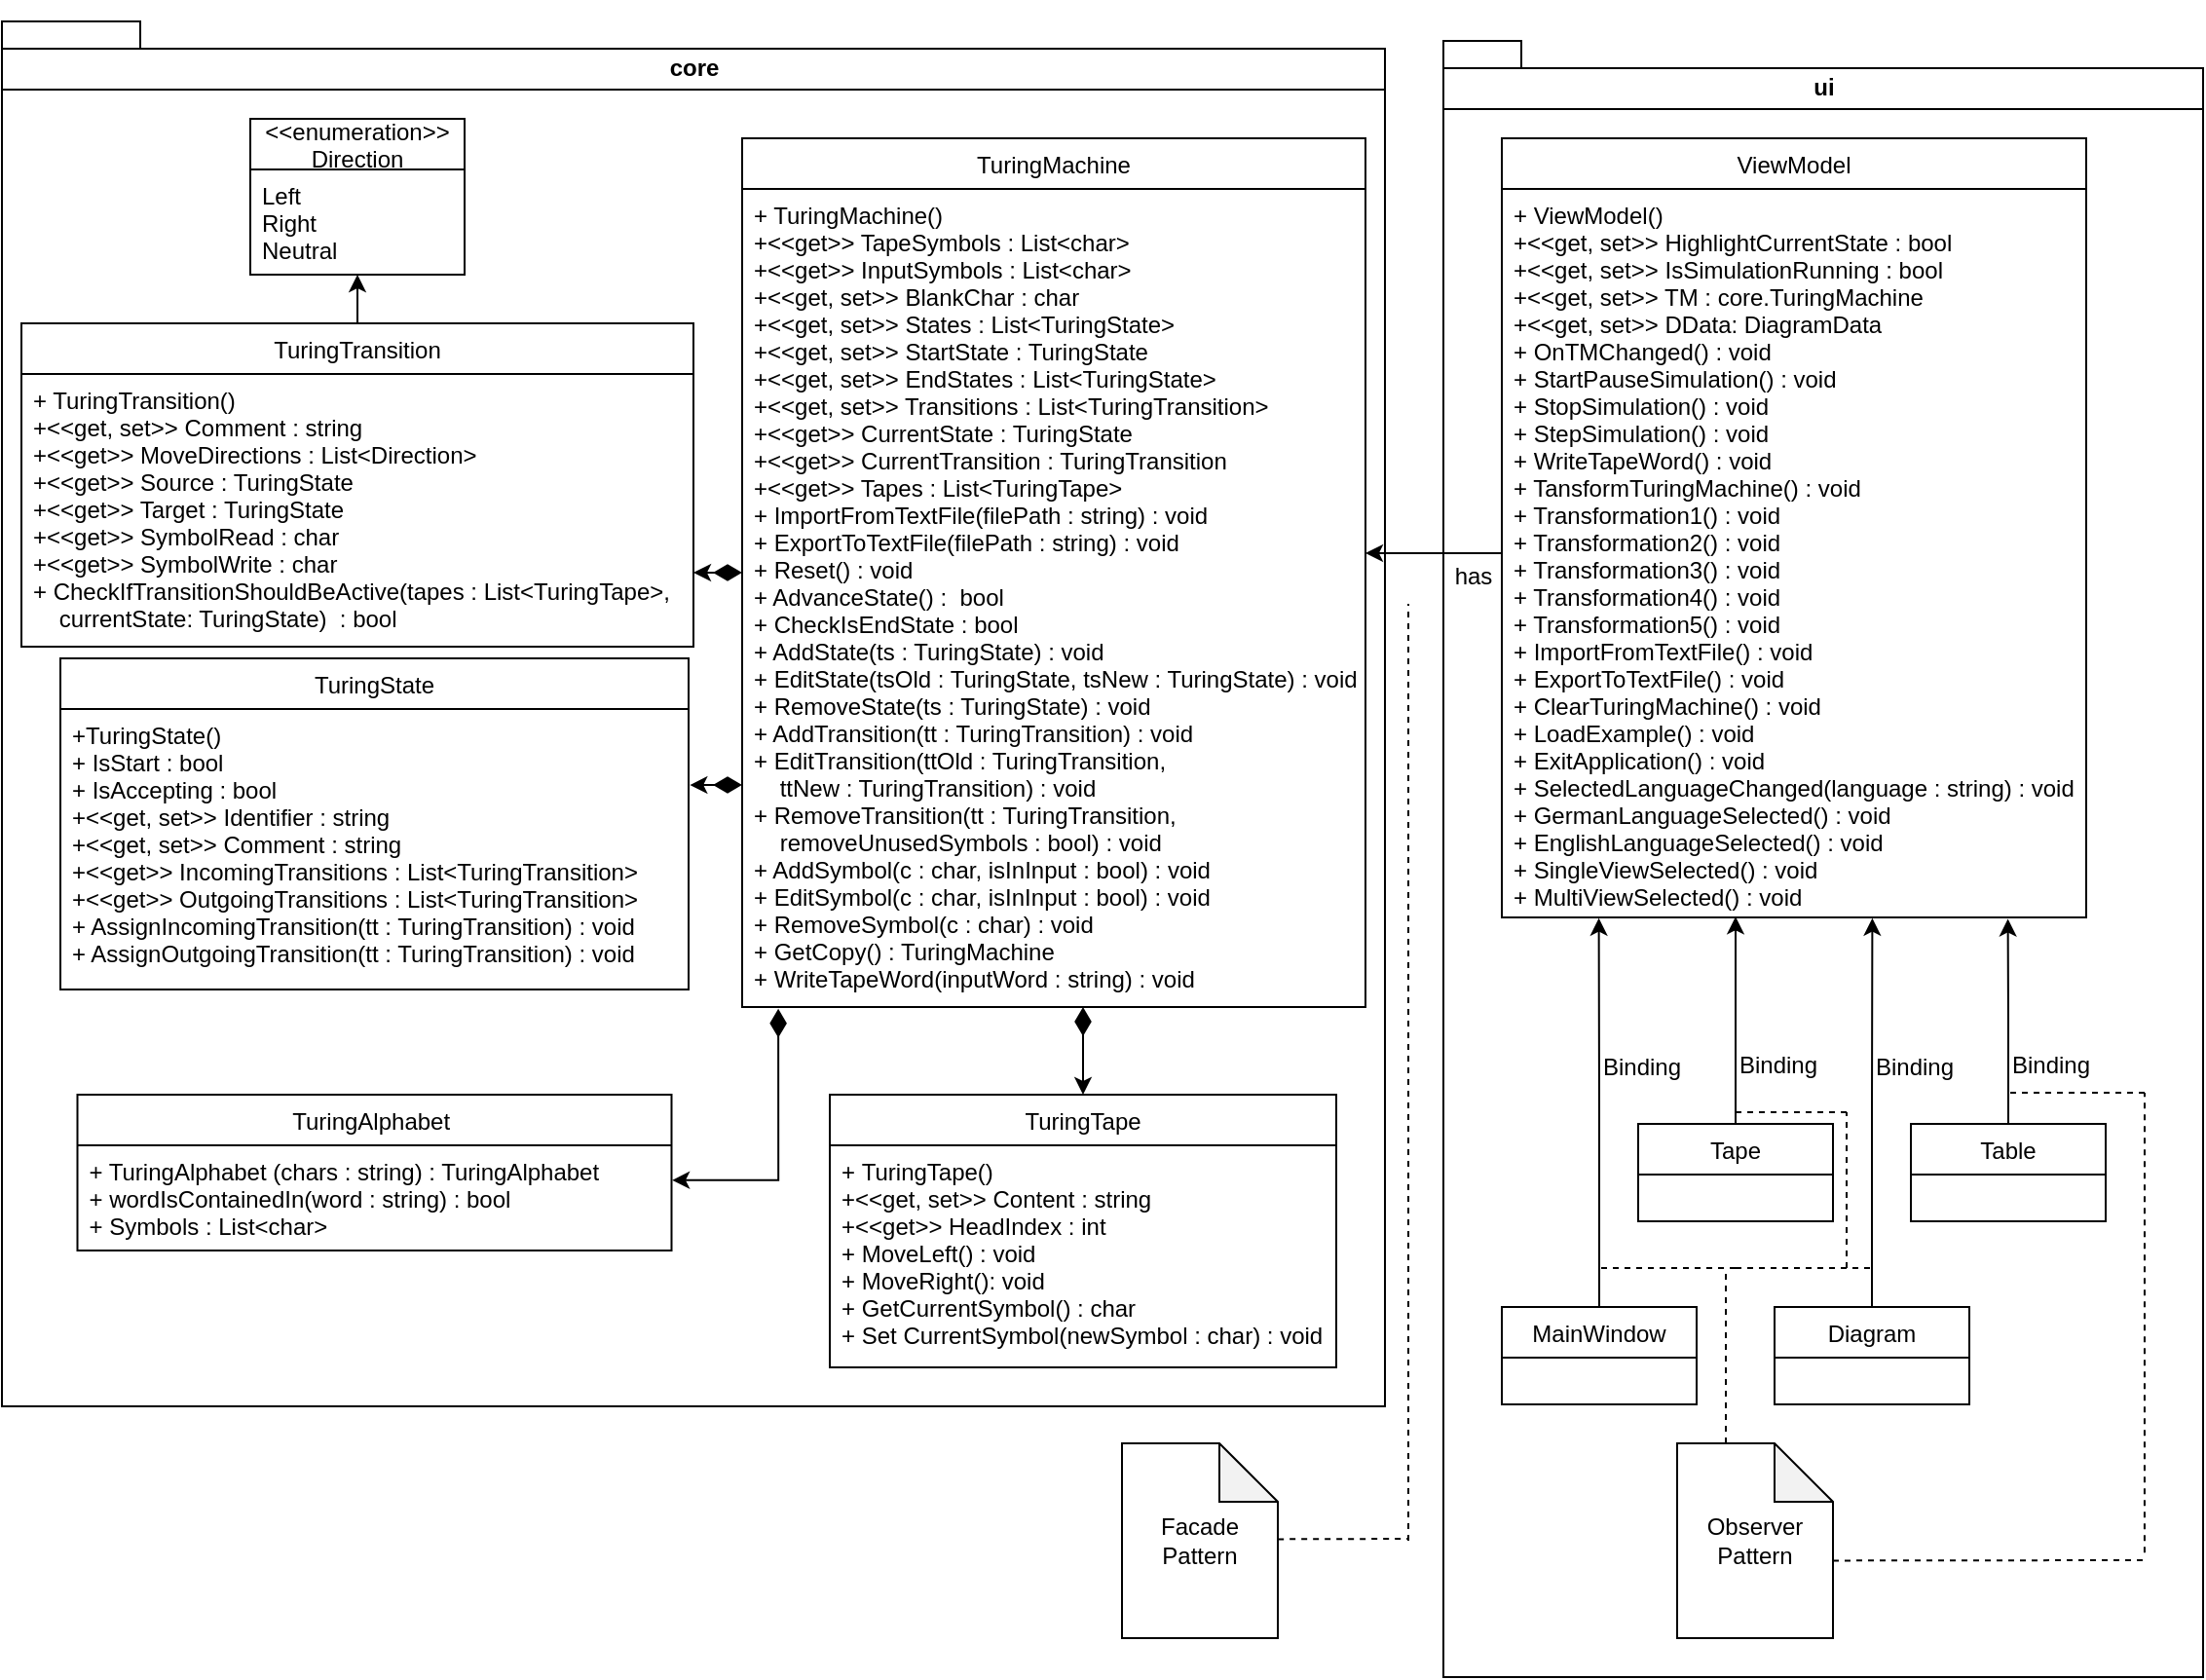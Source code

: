<mxfile version="18.0.0" type="device"><diagram id="NCkT-1Lc4r4xEOJA9X0m" name="Page-1"><mxGraphModel dx="1550" dy="834" grid="1" gridSize="10" guides="1" tooltips="1" connect="1" arrows="1" fold="1" page="1" pageScale="1" pageWidth="1169" pageHeight="827" math="0" shadow="0"><root><mxCell id="0"/><mxCell id="1" parent="0"/><mxCell id="m2FqrhuBe_8cG6J0osBo-69" value="core" style="shape=folder;fontStyle=1;spacingTop=10;tabWidth=40;tabHeight=14;tabPosition=left;html=1;strokeColor=default;verticalAlign=top;" parent="1" vertex="1"><mxGeometry x="10" y="10" width="710" height="711" as="geometry"/></mxCell><mxCell id="m2FqrhuBe_8cG6J0osBo-68" value="ui&lt;br&gt;" style="shape=folder;fontStyle=1;spacingTop=10;tabWidth=40;tabHeight=14;tabPosition=left;html=1;strokeColor=default;verticalAlign=top;" parent="1" vertex="1"><mxGeometry x="750" y="20" width="390" height="840" as="geometry"/></mxCell><mxCell id="m2FqrhuBe_8cG6J0osBo-29" value="ViewModel" style="swimlane;fontStyle=0;childLayout=stackLayout;horizontal=1;startSize=26;fillColor=none;horizontalStack=0;resizeParent=1;resizeParentMax=0;resizeLast=0;collapsible=1;marginBottom=0;strokeColor=default;" parent="1" vertex="1"><mxGeometry x="780" y="70" width="300" height="400" as="geometry"/></mxCell><mxCell id="m2FqrhuBe_8cG6J0osBo-30" value="+ ViewModel()&#xA;+&lt;&lt;get, set&gt;&gt; HighlightCurrentState : bool&#xA;+&lt;&lt;get, set&gt;&gt; IsSimulationRunning : bool&#xA;+&lt;&lt;get, set&gt;&gt; TM : core.TuringMachine&#xA;+&lt;&lt;get, set&gt;&gt; DData: DiagramData&#xA;+ OnTMChanged() : void&#xA;+ StartPauseSimulation() : void&#xA;+ StopSimulation() : void&#xA;+ StepSimulation() : void&#xA;+ WriteTapeWord() : void&#xA;+ TansformTuringMachine() : void&#xA;+ Transformation1() : void&#xA;+ Transformation2() : void&#xA;+ Transformation3() : void&#xA;+ Transformation4() : void&#xA;+ Transformation5() : void&#xA;+ ImportFromTextFile() : void&#xA;+ ExportToTextFile() : void&#xA;+ ClearTuringMachine() : void&#xA;+ LoadExample() : void&#xA;+ ExitApplication() : void&#xA;+ SelectedLanguageChanged(language : string) : void&#xA;+ GermanLanguageSelected() : void&#xA;+ EnglishLanguageSelected() : void&#xA;+ SingleViewSelected() : void&#xA;+ MultiViewSelected() : void&#xA;" style="text;strokeColor=none;fillColor=none;align=left;verticalAlign=top;spacingLeft=4;spacingRight=4;overflow=hidden;rotatable=0;points=[[0,0.5],[1,0.5]];portConstraint=eastwest;" parent="m2FqrhuBe_8cG6J0osBo-29" vertex="1"><mxGeometry y="26" width="300" height="374" as="geometry"/></mxCell><mxCell id="m2FqrhuBe_8cG6J0osBo-39" style="edgeStyle=orthogonalEdgeStyle;rounded=0;orthogonalLoop=1;jettySize=auto;html=1;entryX=1.002;entryY=0.271;entryDx=0;entryDy=0;startArrow=diamondThin;startFill=1;startSize=12;entryPerimeter=0;" parent="1" source="m2FqrhuBe_8cG6J0osBo-33" target="m2FqrhuBe_8cG6J0osBo-36" edge="1"><mxGeometry relative="1" as="geometry"><Array as="points"><mxPoint x="380" y="402"/><mxPoint x="380" y="402"/></Array></mxGeometry></mxCell><mxCell id="m2FqrhuBe_8cG6J0osBo-64" style="edgeStyle=orthogonalEdgeStyle;rounded=0;orthogonalLoop=1;jettySize=auto;html=1;startArrow=diamondThin;startFill=1;startSize=12;" parent="1" source="m2FqrhuBe_8cG6J0osBo-33" target="m2FqrhuBe_8cG6J0osBo-59" edge="1"><mxGeometry relative="1" as="geometry"><Array as="points"><mxPoint x="360" y="261"/><mxPoint x="360" y="261"/></Array></mxGeometry></mxCell><mxCell id="m2FqrhuBe_8cG6J0osBo-33" value="TuringMachine" style="swimlane;fontStyle=0;childLayout=stackLayout;horizontal=1;startSize=26;fillColor=none;horizontalStack=0;resizeParent=1;resizeParentMax=0;resizeLast=0;collapsible=1;marginBottom=0;strokeColor=default;" parent="1" vertex="1"><mxGeometry x="390" y="70" width="320" height="446" as="geometry"/></mxCell><mxCell id="m2FqrhuBe_8cG6J0osBo-34" value="+ TuringMachine()&#xA;+&lt;&lt;get&gt;&gt; TapeSymbols : List&lt;char&gt; &#xA;+&lt;&lt;get&gt;&gt; InputSymbols : List&lt;char&gt; &#xA;+&lt;&lt;get, set&gt;&gt; BlankChar : char &#xA;+&lt;&lt;get, set&gt;&gt; States : List&lt;TuringState&gt; &#xA;+&lt;&lt;get, set&gt;&gt; StartState : TuringState &#xA;+&lt;&lt;get, set&gt;&gt; EndStates : List&lt;TuringState&gt; &#xA;+&lt;&lt;get, set&gt;&gt; Transitions : List&lt;TuringTransition&gt; &#xA;+&lt;&lt;get&gt;&gt; CurrentState : TuringState&#xA;+&lt;&lt;get&gt;&gt; CurrentTransition : TuringTransition&#xA;+&lt;&lt;get&gt;&gt; Tapes : List&lt;TuringTape&gt;&#xA;+ ImportFromTextFile(filePath : string) : void&#xA;+ ExportToTextFile(filePath : string) : void&#xA;+ Reset() : void&#xA;+ AdvanceState() :  bool&#xA;+ CheckIsEndState : bool&#xA;+ AddState(ts : TuringState) : void&#xA;+ EditState(tsOld : TuringState, tsNew : TuringState) : void&#xA;+ RemoveState(ts : TuringState) : void&#xA;+ AddTransition(tt : TuringTransition) : void&#xA;+ EditTransition(ttOld : TuringTransition, &#xA;    ttNew : TuringTransition) : void&#xA;+ RemoveTransition(tt : TuringTransition,&#xA;    removeUnusedSymbols : bool) : void&#xA;+ AddSymbol(c : char, isInInput : bool) : void&#xA;+ EditSymbol(c : char, isInInput : bool) : void&#xA;+ RemoveSymbol(c : char) : void&#xA;+ GetCopy() : TuringMachine&#xA;+ WriteTapeWord(inputWord : string) : void" style="text;strokeColor=none;fillColor=none;align=left;verticalAlign=top;spacingLeft=4;spacingRight=4;overflow=hidden;rotatable=0;points=[[0,0.5],[1,0.5]];portConstraint=eastwest;" parent="m2FqrhuBe_8cG6J0osBo-33" vertex="1"><mxGeometry y="26" width="320" height="420" as="geometry"/></mxCell><mxCell id="m2FqrhuBe_8cG6J0osBo-35" value="TuringState" style="swimlane;fontStyle=0;childLayout=stackLayout;horizontal=1;startSize=26;fillColor=none;horizontalStack=0;resizeParent=1;resizeParentMax=0;resizeLast=0;collapsible=1;marginBottom=0;strokeColor=default;" parent="1" vertex="1"><mxGeometry x="40" y="337" width="322.5" height="170" as="geometry"/></mxCell><mxCell id="m2FqrhuBe_8cG6J0osBo-36" value="+TuringState()&#xA;+ IsStart : bool&#xA;+ IsAccepting : bool&#xA;+&lt;&lt;get, set&gt;&gt; Identifier : string&#xA;+&lt;&lt;get, set&gt;&gt; Comment : string&#xA;+&lt;&lt;get&gt;&gt; IncomingTransitions : List&lt;TuringTransition&gt;&#xA;+&lt;&lt;get&gt;&gt; OutgoingTransitions : List&lt;TuringTransition&gt;&#xA;+ AssignIncomingTransition(tt : TuringTransition) : void&#xA;+ AssignOutgoingTransition(tt : TuringTransition) : void" style="text;strokeColor=none;fillColor=none;align=left;verticalAlign=top;spacingLeft=4;spacingRight=4;overflow=hidden;rotatable=0;points=[[0,0.5],[1,0.5]];portConstraint=eastwest;" parent="m2FqrhuBe_8cG6J0osBo-35" vertex="1"><mxGeometry y="26" width="322.5" height="144" as="geometry"/></mxCell><mxCell id="m2FqrhuBe_8cG6J0osBo-41" style="edgeStyle=orthogonalEdgeStyle;rounded=0;orthogonalLoop=1;jettySize=auto;html=1;startArrow=none;startFill=0;startSize=12;" parent="1" source="m2FqrhuBe_8cG6J0osBo-30" target="m2FqrhuBe_8cG6J0osBo-34" edge="1"><mxGeometry relative="1" as="geometry"><Array as="points"><mxPoint x="450" y="323"/><mxPoint x="450" y="323"/></Array></mxGeometry></mxCell><mxCell id="m2FqrhuBe_8cG6J0osBo-43" value="has" style="text;html=1;align=center;verticalAlign=middle;resizable=0;points=[];autosize=1;strokeColor=none;fillColor=none;" parent="1" vertex="1"><mxGeometry x="750" y="285" width="30" height="20" as="geometry"/></mxCell><mxCell id="m2FqrhuBe_8cG6J0osBo-49" value="TuringAlphabet " style="swimlane;fontStyle=0;childLayout=stackLayout;horizontal=1;startSize=26;fillColor=none;horizontalStack=0;resizeParent=1;resizeParentMax=0;resizeLast=0;collapsible=1;marginBottom=0;strokeColor=default;" parent="1" vertex="1"><mxGeometry x="48.75" y="561" width="305" height="80" as="geometry"/></mxCell><mxCell id="m2FqrhuBe_8cG6J0osBo-50" value="+ TuringAlphabet (chars : string) : TuringAlphabet &#xA;+ wordIsContainedIn(word : string) : bool&#xA;+ Symbols : List&lt;char&gt;" style="text;strokeColor=none;fillColor=none;align=left;verticalAlign=top;spacingLeft=4;spacingRight=4;overflow=hidden;rotatable=0;points=[[0,0.5],[1,0.5]];portConstraint=eastwest;" parent="m2FqrhuBe_8cG6J0osBo-49" vertex="1"><mxGeometry y="26" width="305" height="54" as="geometry"/></mxCell><mxCell id="_Swf7ovjMSvZzW8GHLDv-17" style="edgeStyle=orthogonalEdgeStyle;rounded=0;orthogonalLoop=1;jettySize=auto;html=1;startArrow=classic;startFill=1;endArrow=diamondThin;endFill=1;strokeWidth=1;endSize=12;" parent="1" source="m2FqrhuBe_8cG6J0osBo-56" target="m2FqrhuBe_8cG6J0osBo-33" edge="1"><mxGeometry relative="1" as="geometry"><Array as="points"><mxPoint x="565" y="530"/><mxPoint x="565" y="530"/></Array></mxGeometry></mxCell><mxCell id="m2FqrhuBe_8cG6J0osBo-56" value="TuringTape" style="swimlane;fontStyle=0;childLayout=stackLayout;horizontal=1;startSize=26;fillColor=none;horizontalStack=0;resizeParent=1;resizeParentMax=0;resizeLast=0;collapsible=1;marginBottom=0;strokeColor=default;" parent="1" vertex="1"><mxGeometry x="435" y="561" width="260" height="140" as="geometry"/></mxCell><mxCell id="m2FqrhuBe_8cG6J0osBo-57" value="+ TuringTape()&#xA;+&lt;&lt;get, set&gt;&gt; Content : string&#xA;+&lt;&lt;get&gt;&gt; HeadIndex : int&#xA;+ MoveLeft() : void&#xA;+ MoveRight(): void&#xA;+ GetCurrentSymbol() : char&#xA;+ Set CurrentSymbol(newSymbol : char) : void" style="text;strokeColor=none;fillColor=none;align=left;verticalAlign=top;spacingLeft=4;spacingRight=4;overflow=hidden;rotatable=0;points=[[0,0.5],[1,0.5]];portConstraint=eastwest;" parent="m2FqrhuBe_8cG6J0osBo-56" vertex="1"><mxGeometry y="26" width="260" height="114" as="geometry"/></mxCell><mxCell id="_Swf7ovjMSvZzW8GHLDv-16" style="edgeStyle=orthogonalEdgeStyle;rounded=0;orthogonalLoop=1;jettySize=auto;html=1;startArrow=none;startFill=0;endArrow=classic;endFill=1;" parent="1" source="m2FqrhuBe_8cG6J0osBo-59" target="m2FqrhuBe_8cG6J0osBo-61" edge="1"><mxGeometry relative="1" as="geometry"/></mxCell><mxCell id="m2FqrhuBe_8cG6J0osBo-59" value="TuringTransition" style="swimlane;fontStyle=0;childLayout=stackLayout;horizontal=1;startSize=26;fillColor=none;horizontalStack=0;resizeParent=1;resizeParentMax=0;resizeLast=0;collapsible=1;marginBottom=0;strokeColor=default;" parent="1" vertex="1"><mxGeometry x="20" y="165" width="345" height="166" as="geometry"/></mxCell><mxCell id="m2FqrhuBe_8cG6J0osBo-60" value="+ TuringTransition()&#xA;+&lt;&lt;get, set&gt;&gt; Comment : string&#xA;+&lt;&lt;get&gt;&gt; MoveDirections : List&lt;Direction&gt;&#xA;+&lt;&lt;get&gt;&gt; Source : TuringState&#xA;+&lt;&lt;get&gt;&gt; Target : TuringState&#xA;+&lt;&lt;get&gt;&gt; SymbolRead : char&#xA;+&lt;&lt;get&gt;&gt; SymbolWrite : char&#xA;+ CheckIfTransitionShouldBeActive(tapes : List&lt;TuringTape&gt;,&#xA;    currentState: TuringState)  : bool" style="text;strokeColor=none;fillColor=none;align=left;verticalAlign=top;spacingLeft=4;spacingRight=4;overflow=hidden;rotatable=0;points=[[0,0.5],[1,0.5]];portConstraint=eastwest;" parent="m2FqrhuBe_8cG6J0osBo-59" vertex="1"><mxGeometry y="26" width="345" height="140" as="geometry"/></mxCell><mxCell id="m2FqrhuBe_8cG6J0osBo-61" value="&lt;&lt;enumeration&gt;&gt;&#xA;Direction" style="swimlane;fontStyle=0;childLayout=stackLayout;horizontal=1;startSize=26;fillColor=none;horizontalStack=0;resizeParent=1;resizeParentMax=0;resizeLast=0;collapsible=1;marginBottom=0;strokeColor=default;" parent="1" vertex="1"><mxGeometry x="137.5" y="60" width="110" height="80" as="geometry"/></mxCell><mxCell id="m2FqrhuBe_8cG6J0osBo-62" value="Left&#xA;Right&#xA;Neutral" style="text;strokeColor=none;fillColor=none;align=left;verticalAlign=top;spacingLeft=4;spacingRight=4;overflow=hidden;rotatable=0;points=[[0,0.5],[1,0.5]];portConstraint=eastwest;" parent="m2FqrhuBe_8cG6J0osBo-61" vertex="1"><mxGeometry y="26" width="110" height="54" as="geometry"/></mxCell><mxCell id="m2FqrhuBe_8cG6J0osBo-65" style="edgeStyle=orthogonalEdgeStyle;rounded=0;orthogonalLoop=1;jettySize=auto;html=1;startArrow=diamondThin;startFill=1;startSize=12;entryX=1.001;entryY=0.332;entryDx=0;entryDy=0;entryPerimeter=0;exitX=0.058;exitY=1.002;exitDx=0;exitDy=0;exitPerimeter=0;" parent="1" source="m2FqrhuBe_8cG6J0osBo-34" target="m2FqrhuBe_8cG6J0osBo-50" edge="1"><mxGeometry relative="1" as="geometry"><Array as="points"><mxPoint x="409" y="605"/></Array><mxPoint x="128" y="591" as="targetPoint"/></mxGeometry></mxCell><mxCell id="m2FqrhuBe_8cG6J0osBo-70" value="" style="line;strokeWidth=1;fillColor=none;align=left;verticalAlign=middle;spacingTop=-1;spacingLeft=3;spacingRight=3;rotatable=0;labelPosition=right;points=[];portConstraint=eastwest;" parent="1" vertex="1"><mxGeometry x="10" y="41" width="710" height="8" as="geometry"/></mxCell><mxCell id="m2FqrhuBe_8cG6J0osBo-71" value="" style="line;strokeWidth=1;fillColor=none;align=left;verticalAlign=middle;spacingTop=-1;spacingLeft=3;spacingRight=3;rotatable=0;labelPosition=right;points=[];portConstraint=eastwest;" parent="1" vertex="1"><mxGeometry x="750" width="390" height="110" as="geometry"/></mxCell><mxCell id="_Swf7ovjMSvZzW8GHLDv-18" style="edgeStyle=orthogonalEdgeStyle;rounded=0;orthogonalLoop=1;jettySize=auto;html=1;entryX=0.4;entryY=0.999;entryDx=0;entryDy=0;entryPerimeter=0;startArrow=none;startFill=0;endArrow=classic;endFill=1;endSize=6;strokeWidth=1;" parent="1" source="_Swf7ovjMSvZzW8GHLDv-2" target="m2FqrhuBe_8cG6J0osBo-30" edge="1"><mxGeometry relative="1" as="geometry"/></mxCell><mxCell id="_Swf7ovjMSvZzW8GHLDv-2" value="Tape" style="swimlane;fontStyle=0;childLayout=stackLayout;horizontal=1;startSize=26;fillColor=none;horizontalStack=0;resizeParent=1;resizeParentMax=0;resizeLast=0;collapsible=1;marginBottom=0;strokeColor=default;" parent="1" vertex="1"><mxGeometry x="850" y="576" width="100" height="50" as="geometry"/></mxCell><mxCell id="_Swf7ovjMSvZzW8GHLDv-5" value="Binding" style="text;html=1;strokeColor=none;fillColor=none;align=center;verticalAlign=middle;whiteSpace=wrap;rounded=0;" parent="1" vertex="1"><mxGeometry x="892" y="531" width="60" height="30" as="geometry"/></mxCell><mxCell id="_Swf7ovjMSvZzW8GHLDv-7" value="MainWindow" style="swimlane;fontStyle=0;childLayout=stackLayout;horizontal=1;startSize=26;fillColor=none;horizontalStack=0;resizeParent=1;resizeParentMax=0;resizeLast=0;collapsible=1;marginBottom=0;strokeColor=default;" parent="1" vertex="1"><mxGeometry x="780" y="670" width="100" height="50" as="geometry"/></mxCell><mxCell id="_Swf7ovjMSvZzW8GHLDv-8" style="edgeStyle=orthogonalEdgeStyle;rounded=0;orthogonalLoop=1;jettySize=auto;html=1;startArrow=none;startFill=0;endArrow=classic;endFill=1;exitX=0.5;exitY=0;exitDx=0;exitDy=0;entryX=0.166;entryY=1.001;entryDx=0;entryDy=0;entryPerimeter=0;" parent="1" source="_Swf7ovjMSvZzW8GHLDv-7" target="m2FqrhuBe_8cG6J0osBo-30" edge="1"><mxGeometry relative="1" as="geometry"><mxPoint x="830" y="620" as="sourcePoint"/><mxPoint x="830" y="520" as="targetPoint"/><Array as="points"/></mxGeometry></mxCell><mxCell id="_Swf7ovjMSvZzW8GHLDv-15" value="Binding" style="text;html=1;strokeColor=none;fillColor=none;align=center;verticalAlign=middle;whiteSpace=wrap;rounded=0;" parent="1" vertex="1"><mxGeometry x="822" y="532" width="60" height="30" as="geometry"/></mxCell><mxCell id="_Swf7ovjMSvZzW8GHLDv-19" value="Diagram" style="swimlane;fontStyle=0;childLayout=stackLayout;horizontal=1;startSize=26;fillColor=none;horizontalStack=0;resizeParent=1;resizeParentMax=0;resizeLast=0;collapsible=1;marginBottom=0;strokeColor=default;" parent="1" vertex="1"><mxGeometry x="920" y="670" width="100" height="50" as="geometry"/></mxCell><mxCell id="_Swf7ovjMSvZzW8GHLDv-20" style="edgeStyle=orthogonalEdgeStyle;rounded=0;orthogonalLoop=1;jettySize=auto;html=1;startArrow=none;startFill=0;endArrow=classic;endFill=1;exitX=0.5;exitY=0;exitDx=0;exitDy=0;entryX=0.634;entryY=1.001;entryDx=0;entryDy=0;entryPerimeter=0;" parent="1" source="_Swf7ovjMSvZzW8GHLDv-19" target="m2FqrhuBe_8cG6J0osBo-30" edge="1"><mxGeometry relative="1" as="geometry"><mxPoint x="970" y="620" as="sourcePoint"/><mxPoint x="970" y="524" as="targetPoint"/><Array as="points"/></mxGeometry></mxCell><mxCell id="_Swf7ovjMSvZzW8GHLDv-21" value="Binding" style="text;html=1;strokeColor=none;fillColor=none;align=center;verticalAlign=middle;whiteSpace=wrap;rounded=0;" parent="1" vertex="1"><mxGeometry x="962" y="532" width="60" height="30" as="geometry"/></mxCell><mxCell id="_Swf7ovjMSvZzW8GHLDv-22" style="edgeStyle=orthogonalEdgeStyle;rounded=0;orthogonalLoop=1;jettySize=auto;html=1;entryX=0.866;entryY=1.002;entryDx=0;entryDy=0;entryPerimeter=0;startArrow=none;startFill=0;endArrow=classic;endFill=1;endSize=6;strokeWidth=1;" parent="1" source="_Swf7ovjMSvZzW8GHLDv-23" target="m2FqrhuBe_8cG6J0osBo-30" edge="1"><mxGeometry relative="1" as="geometry"><mxPoint x="1040" y="523.616" as="targetPoint"/></mxGeometry></mxCell><mxCell id="_Swf7ovjMSvZzW8GHLDv-23" value="Table" style="swimlane;fontStyle=0;childLayout=stackLayout;horizontal=1;startSize=26;fillColor=none;horizontalStack=0;resizeParent=1;resizeParentMax=0;resizeLast=0;collapsible=1;marginBottom=0;strokeColor=default;" parent="1" vertex="1"><mxGeometry x="990" y="576" width="100" height="50" as="geometry"/></mxCell><mxCell id="_Swf7ovjMSvZzW8GHLDv-24" value="Binding" style="text;html=1;strokeColor=none;fillColor=none;align=center;verticalAlign=middle;whiteSpace=wrap;rounded=0;" parent="1" vertex="1"><mxGeometry x="1032" y="531" width="60" height="30" as="geometry"/></mxCell><mxCell id="FAuI9keXBBPy656_SZby-1" value="Facade Pattern" style="shape=note;whiteSpace=wrap;html=1;backgroundOutline=1;darkOpacity=0.05;" parent="1" vertex="1"><mxGeometry x="585" y="740" width="80" height="100" as="geometry"/></mxCell><mxCell id="FAuI9keXBBPy656_SZby-3" value="" style="endArrow=none;html=1;rounded=0;dashed=1;endFill=0;" parent="1" edge="1"><mxGeometry width="50" height="50" relative="1" as="geometry"><mxPoint x="732" y="790" as="sourcePoint"/><mxPoint x="732" y="309" as="targetPoint"/></mxGeometry></mxCell><mxCell id="FAuI9keXBBPy656_SZby-4" value="Observer Pattern" style="shape=note;whiteSpace=wrap;html=1;backgroundOutline=1;darkOpacity=0.05;" parent="1" vertex="1"><mxGeometry x="870" y="740" width="80" height="100" as="geometry"/></mxCell><mxCell id="FAuI9keXBBPy656_SZby-8" value="" style="endArrow=none;html=1;rounded=0;exitX=0;exitY=0;exitDx=25;exitDy=0;exitPerimeter=0;dashed=1;" parent="1" source="FAuI9keXBBPy656_SZby-4" edge="1"><mxGeometry width="50" height="50" relative="1" as="geometry"><mxPoint x="880" y="690" as="sourcePoint"/><mxPoint x="895" y="650" as="targetPoint"/></mxGeometry></mxCell><mxCell id="FAuI9keXBBPy656_SZby-9" value="" style="endArrow=none;html=1;rounded=0;dashed=1;endFill=0;" parent="1" edge="1"><mxGeometry width="50" height="50" relative="1" as="geometry"><mxPoint x="900" y="650" as="sourcePoint"/><mxPoint x="830" y="650" as="targetPoint"/></mxGeometry></mxCell><mxCell id="FAuI9keXBBPy656_SZby-10" value="" style="endArrow=none;html=1;rounded=0;dashed=1;endFill=0;" parent="1" edge="1"><mxGeometry width="50" height="50" relative="1" as="geometry"><mxPoint x="900" y="650" as="sourcePoint"/><mxPoint x="970" y="650" as="targetPoint"/></mxGeometry></mxCell><mxCell id="FAuI9keXBBPy656_SZby-11" value="" style="endArrow=none;html=1;rounded=0;dashed=1;endFill=0;" parent="1" edge="1"><mxGeometry width="50" height="50" relative="1" as="geometry"><mxPoint x="1110" y="560" as="sourcePoint"/><mxPoint x="1040" y="560" as="targetPoint"/></mxGeometry></mxCell><mxCell id="FAuI9keXBBPy656_SZby-12" value="" style="endArrow=none;html=1;rounded=0;exitX=0.923;exitY=0.924;exitDx=0;exitDy=0;exitPerimeter=0;dashed=1;" parent="1" source="m2FqrhuBe_8cG6J0osBo-68" edge="1"><mxGeometry width="50" height="50" relative="1" as="geometry"><mxPoint x="1070" y="730" as="sourcePoint"/><mxPoint x="1110" y="560" as="targetPoint"/></mxGeometry></mxCell><mxCell id="FAuI9keXBBPy656_SZby-13" value="" style="endArrow=none;html=1;rounded=0;exitX=1;exitY=0.602;exitDx=0;exitDy=0;exitPerimeter=0;dashed=1;" parent="1" source="FAuI9keXBBPy656_SZby-4" edge="1"><mxGeometry width="50" height="50" relative="1" as="geometry"><mxPoint x="990" y="830" as="sourcePoint"/><mxPoint x="1110" y="800" as="targetPoint"/></mxGeometry></mxCell><mxCell id="FAuI9keXBBPy656_SZby-15" value="" style="endArrow=none;html=1;rounded=0;dashed=1;endFill=0;" parent="1" edge="1"><mxGeometry width="50" height="50" relative="1" as="geometry"><mxPoint x="957" y="570" as="sourcePoint"/><mxPoint x="900" y="570" as="targetPoint"/></mxGeometry></mxCell><mxCell id="FAuI9keXBBPy656_SZby-16" value="" style="endArrow=none;html=1;rounded=0;dashed=1;" parent="1" edge="1"><mxGeometry width="50" height="50" relative="1" as="geometry"><mxPoint x="957" y="650" as="sourcePoint"/><mxPoint x="957" y="570" as="targetPoint"/></mxGeometry></mxCell><mxCell id="FAuI9keXBBPy656_SZby-17" value="" style="endArrow=none;html=1;rounded=0;exitX=1.001;exitY=0.492;exitDx=0;exitDy=0;exitPerimeter=0;dashed=1;" parent="1" source="FAuI9keXBBPy656_SZby-1" edge="1"><mxGeometry width="50" height="50" relative="1" as="geometry"><mxPoint x="680" y="810" as="sourcePoint"/><mxPoint x="732" y="789" as="targetPoint"/></mxGeometry></mxCell></root></mxGraphModel></diagram></mxfile>